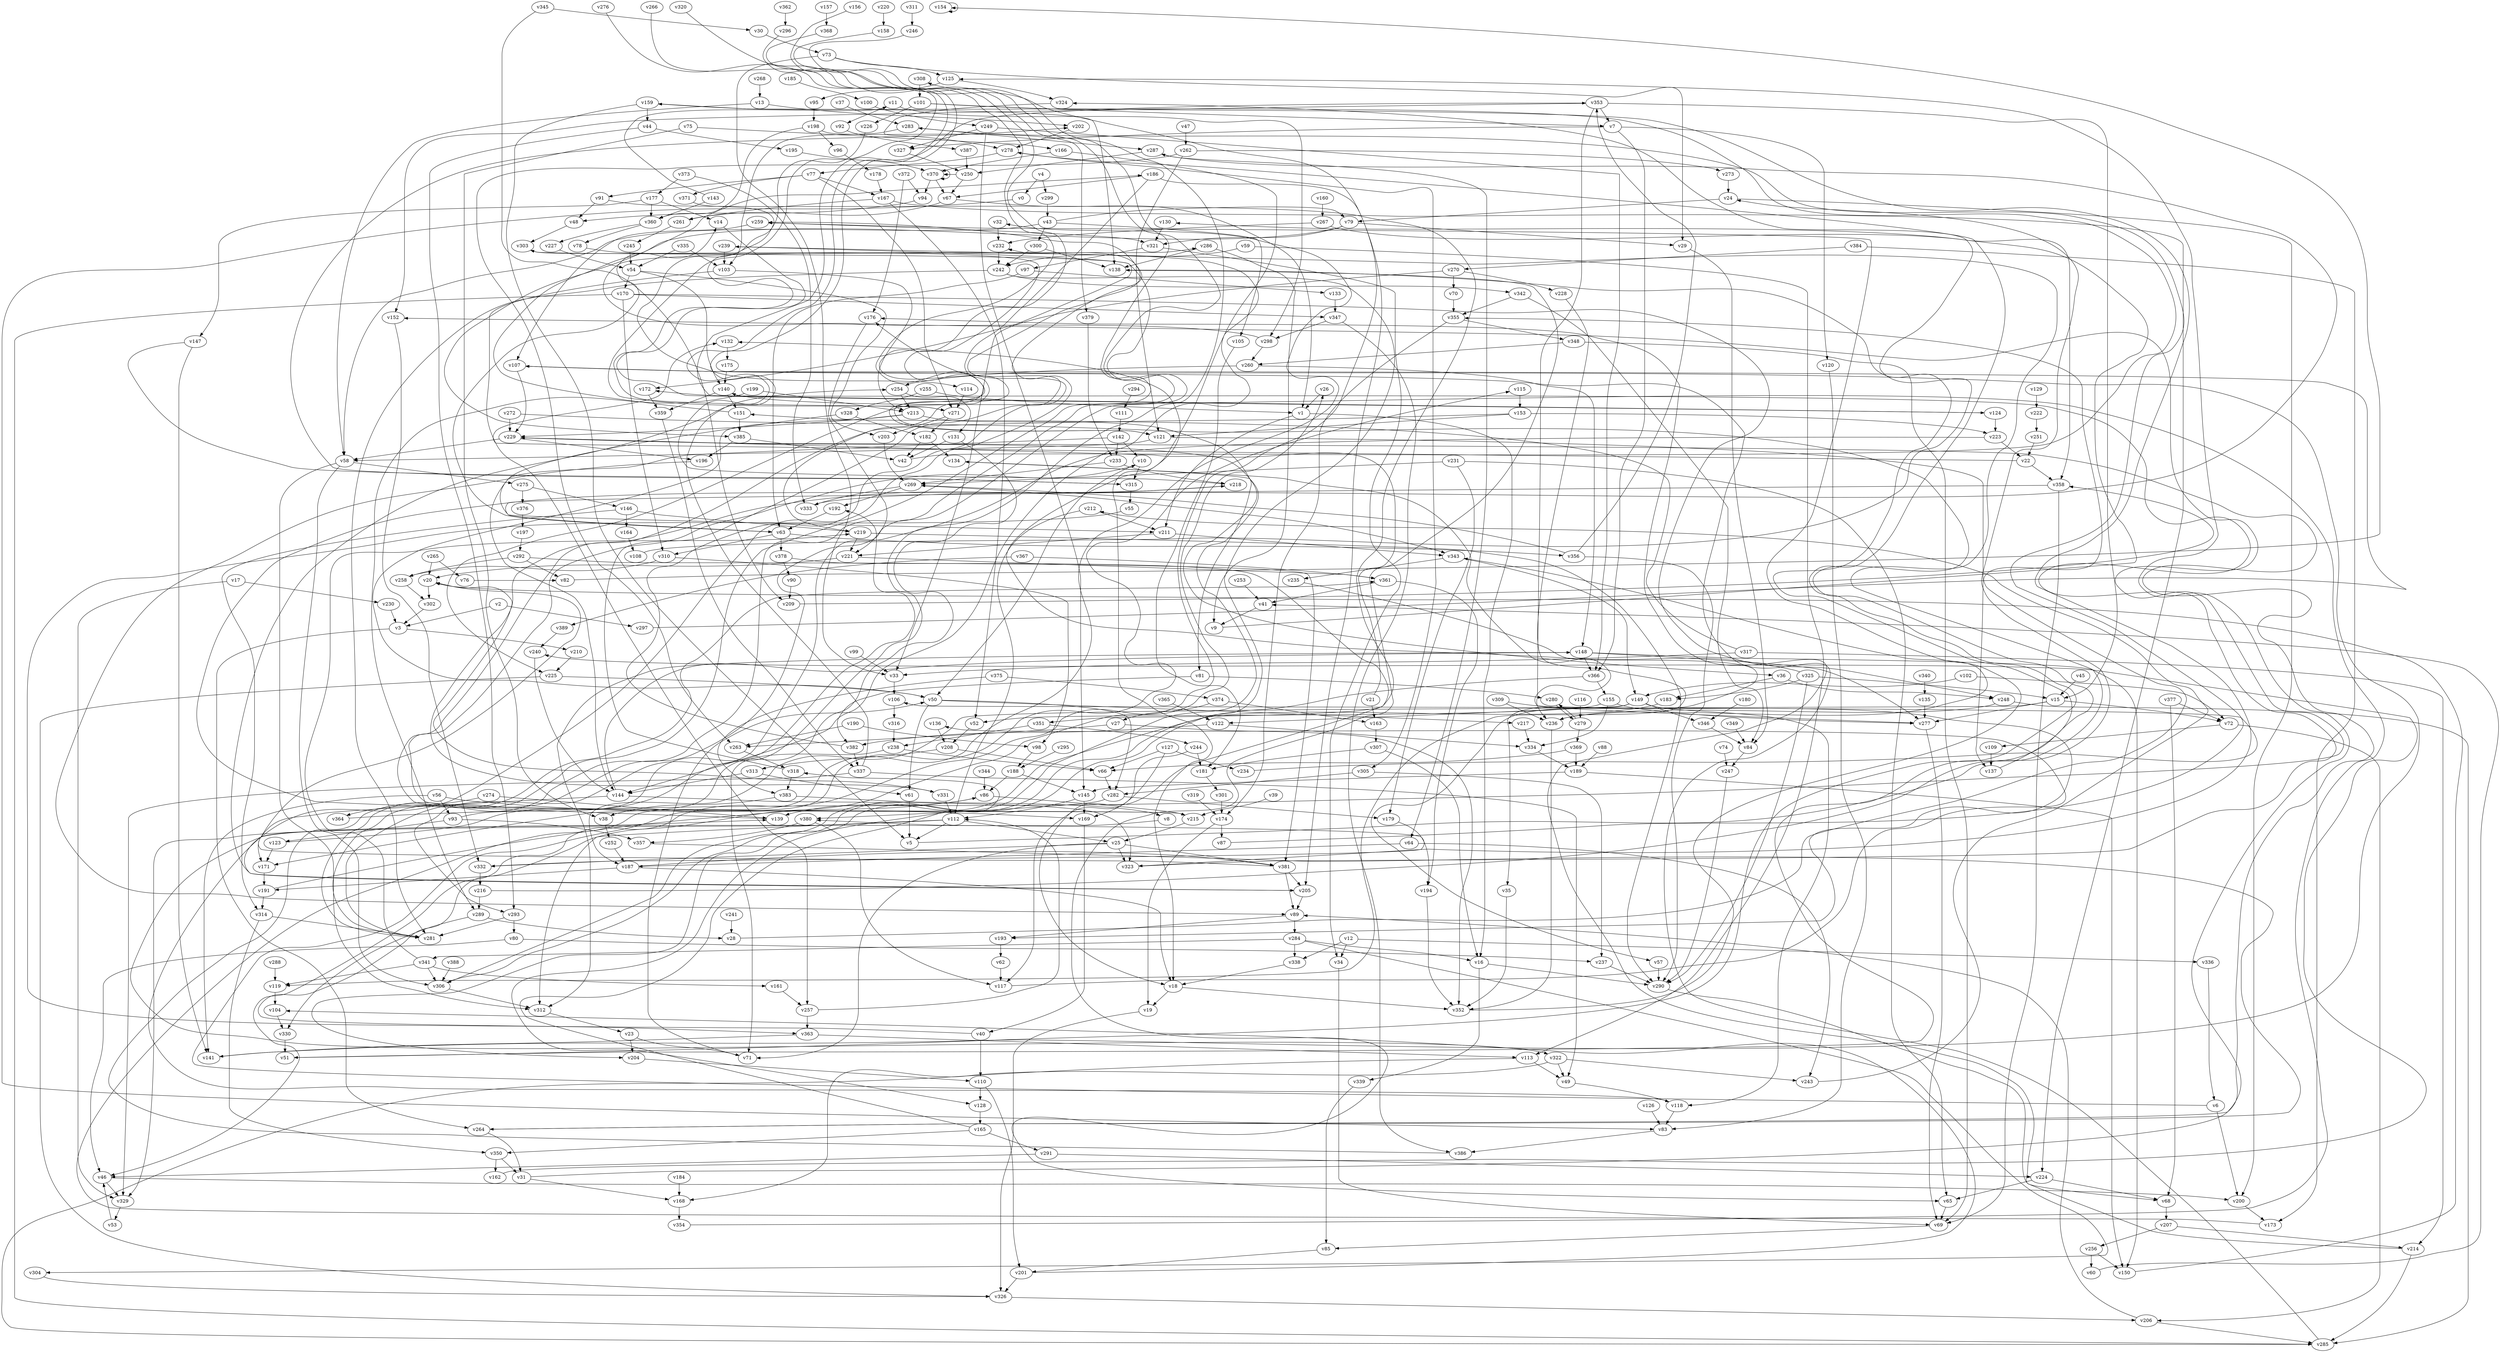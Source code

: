 // Benchmark game 576 - 390 vertices
// time_bound: 8
// targets: v48
digraph G {
    v0 [name="v0", player=1];
    v1 [name="v1", player=1];
    v2 [name="v2", player=0];
    v3 [name="v3", player=0];
    v4 [name="v4", player=0];
    v5 [name="v5", player=0];
    v6 [name="v6", player=0];
    v7 [name="v7", player=0];
    v8 [name="v8", player=0];
    v9 [name="v9", player=1];
    v10 [name="v10", player=1];
    v11 [name="v11", player=0];
    v12 [name="v12", player=0];
    v13 [name="v13", player=0];
    v14 [name="v14", player=0];
    v15 [name="v15", player=0];
    v16 [name="v16", player=1];
    v17 [name="v17", player=1];
    v18 [name="v18", player=0];
    v19 [name="v19", player=0];
    v20 [name="v20", player=1];
    v21 [name="v21", player=1];
    v22 [name="v22", player=1];
    v23 [name="v23", player=1];
    v24 [name="v24", player=0];
    v25 [name="v25", player=0];
    v26 [name="v26", player=1];
    v27 [name="v27", player=1];
    v28 [name="v28", player=0];
    v29 [name="v29", player=1];
    v30 [name="v30", player=1];
    v31 [name="v31", player=1];
    v32 [name="v32", player=1];
    v33 [name="v33", player=0];
    v34 [name="v34", player=0];
    v35 [name="v35", player=1];
    v36 [name="v36", player=1];
    v37 [name="v37", player=0];
    v38 [name="v38", player=1];
    v39 [name="v39", player=0];
    v40 [name="v40", player=1];
    v41 [name="v41", player=1];
    v42 [name="v42", player=1];
    v43 [name="v43", player=0];
    v44 [name="v44", player=1];
    v45 [name="v45", player=0];
    v46 [name="v46", player=1];
    v47 [name="v47", player=0];
    v48 [name="v48", player=0, target=1];
    v49 [name="v49", player=0];
    v50 [name="v50", player=1];
    v51 [name="v51", player=0];
    v52 [name="v52", player=0];
    v53 [name="v53", player=0];
    v54 [name="v54", player=0];
    v55 [name="v55", player=0];
    v56 [name="v56", player=1];
    v57 [name="v57", player=0];
    v58 [name="v58", player=1];
    v59 [name="v59", player=0];
    v60 [name="v60", player=0];
    v61 [name="v61", player=0];
    v62 [name="v62", player=0];
    v63 [name="v63", player=1];
    v64 [name="v64", player=1];
    v65 [name="v65", player=1];
    v66 [name="v66", player=0];
    v67 [name="v67", player=0];
    v68 [name="v68", player=1];
    v69 [name="v69", player=1];
    v70 [name="v70", player=0];
    v71 [name="v71", player=1];
    v72 [name="v72", player=0];
    v73 [name="v73", player=0];
    v74 [name="v74", player=1];
    v75 [name="v75", player=1];
    v76 [name="v76", player=0];
    v77 [name="v77", player=1];
    v78 [name="v78", player=0];
    v79 [name="v79", player=1];
    v80 [name="v80", player=0];
    v81 [name="v81", player=0];
    v82 [name="v82", player=0];
    v83 [name="v83", player=0];
    v84 [name="v84", player=0];
    v85 [name="v85", player=0];
    v86 [name="v86", player=0];
    v87 [name="v87", player=0];
    v88 [name="v88", player=0];
    v89 [name="v89", player=0];
    v90 [name="v90", player=1];
    v91 [name="v91", player=0];
    v92 [name="v92", player=1];
    v93 [name="v93", player=0];
    v94 [name="v94", player=0];
    v95 [name="v95", player=0];
    v96 [name="v96", player=1];
    v97 [name="v97", player=0];
    v98 [name="v98", player=1];
    v99 [name="v99", player=1];
    v100 [name="v100", player=1];
    v101 [name="v101", player=0];
    v102 [name="v102", player=0];
    v103 [name="v103", player=1];
    v104 [name="v104", player=0];
    v105 [name="v105", player=1];
    v106 [name="v106", player=0];
    v107 [name="v107", player=1];
    v108 [name="v108", player=0];
    v109 [name="v109", player=0];
    v110 [name="v110", player=0];
    v111 [name="v111", player=1];
    v112 [name="v112", player=0];
    v113 [name="v113", player=1];
    v114 [name="v114", player=1];
    v115 [name="v115", player=0];
    v116 [name="v116", player=0];
    v117 [name="v117", player=0];
    v118 [name="v118", player=0];
    v119 [name="v119", player=0];
    v120 [name="v120", player=0];
    v121 [name="v121", player=1];
    v122 [name="v122", player=1];
    v123 [name="v123", player=0];
    v124 [name="v124", player=1];
    v125 [name="v125", player=0];
    v126 [name="v126", player=0];
    v127 [name="v127", player=0];
    v128 [name="v128", player=0];
    v129 [name="v129", player=0];
    v130 [name="v130", player=0];
    v131 [name="v131", player=1];
    v132 [name="v132", player=0];
    v133 [name="v133", player=1];
    v134 [name="v134", player=1];
    v135 [name="v135", player=1];
    v136 [name="v136", player=0];
    v137 [name="v137", player=1];
    v138 [name="v138", player=0];
    v139 [name="v139", player=0];
    v140 [name="v140", player=0];
    v141 [name="v141", player=0];
    v142 [name="v142", player=1];
    v143 [name="v143", player=1];
    v144 [name="v144", player=0];
    v145 [name="v145", player=1];
    v146 [name="v146", player=0];
    v147 [name="v147", player=1];
    v148 [name="v148", player=1];
    v149 [name="v149", player=0];
    v150 [name="v150", player=1];
    v151 [name="v151", player=0];
    v152 [name="v152", player=1];
    v153 [name="v153", player=0];
    v154 [name="v154", player=0];
    v155 [name="v155", player=0];
    v156 [name="v156", player=0];
    v157 [name="v157", player=1];
    v158 [name="v158", player=0];
    v159 [name="v159", player=1];
    v160 [name="v160", player=0];
    v161 [name="v161", player=1];
    v162 [name="v162", player=1];
    v163 [name="v163", player=0];
    v164 [name="v164", player=0];
    v165 [name="v165", player=1];
    v166 [name="v166", player=1];
    v167 [name="v167", player=1];
    v168 [name="v168", player=0];
    v169 [name="v169", player=1];
    v170 [name="v170", player=1];
    v171 [name="v171", player=1];
    v172 [name="v172", player=0];
    v173 [name="v173", player=1];
    v174 [name="v174", player=1];
    v175 [name="v175", player=1];
    v176 [name="v176", player=0];
    v177 [name="v177", player=0];
    v178 [name="v178", player=1];
    v179 [name="v179", player=0];
    v180 [name="v180", player=1];
    v181 [name="v181", player=0];
    v182 [name="v182", player=1];
    v183 [name="v183", player=0];
    v184 [name="v184", player=1];
    v185 [name="v185", player=0];
    v186 [name="v186", player=1];
    v187 [name="v187", player=0];
    v188 [name="v188", player=1];
    v189 [name="v189", player=0];
    v190 [name="v190", player=1];
    v191 [name="v191", player=1];
    v192 [name="v192", player=0];
    v193 [name="v193", player=1];
    v194 [name="v194", player=0];
    v195 [name="v195", player=1];
    v196 [name="v196", player=1];
    v197 [name="v197", player=0];
    v198 [name="v198", player=0];
    v199 [name="v199", player=1];
    v200 [name="v200", player=0];
    v201 [name="v201", player=1];
    v202 [name="v202", player=1];
    v203 [name="v203", player=0];
    v204 [name="v204", player=1];
    v205 [name="v205", player=1];
    v206 [name="v206", player=0];
    v207 [name="v207", player=1];
    v208 [name="v208", player=1];
    v209 [name="v209", player=1];
    v210 [name="v210", player=0];
    v211 [name="v211", player=1];
    v212 [name="v212", player=0];
    v213 [name="v213", player=0];
    v214 [name="v214", player=0];
    v215 [name="v215", player=1];
    v216 [name="v216", player=1];
    v217 [name="v217", player=1];
    v218 [name="v218", player=1];
    v219 [name="v219", player=0];
    v220 [name="v220", player=0];
    v221 [name="v221", player=1];
    v222 [name="v222", player=1];
    v223 [name="v223", player=0];
    v224 [name="v224", player=0];
    v225 [name="v225", player=1];
    v226 [name="v226", player=1];
    v227 [name="v227", player=0];
    v228 [name="v228", player=0];
    v229 [name="v229", player=1];
    v230 [name="v230", player=0];
    v231 [name="v231", player=0];
    v232 [name="v232", player=1];
    v233 [name="v233", player=1];
    v234 [name="v234", player=1];
    v235 [name="v235", player=0];
    v236 [name="v236", player=0];
    v237 [name="v237", player=1];
    v238 [name="v238", player=0];
    v239 [name="v239", player=0];
    v240 [name="v240", player=1];
    v241 [name="v241", player=0];
    v242 [name="v242", player=0];
    v243 [name="v243", player=0];
    v244 [name="v244", player=1];
    v245 [name="v245", player=0];
    v246 [name="v246", player=1];
    v247 [name="v247", player=0];
    v248 [name="v248", player=1];
    v249 [name="v249", player=1];
    v250 [name="v250", player=1];
    v251 [name="v251", player=0];
    v252 [name="v252", player=0];
    v253 [name="v253", player=1];
    v254 [name="v254", player=0];
    v255 [name="v255", player=1];
    v256 [name="v256", player=1];
    v257 [name="v257", player=0];
    v258 [name="v258", player=0];
    v259 [name="v259", player=0];
    v260 [name="v260", player=1];
    v261 [name="v261", player=1];
    v262 [name="v262", player=0];
    v263 [name="v263", player=1];
    v264 [name="v264", player=1];
    v265 [name="v265", player=0];
    v266 [name="v266", player=0];
    v267 [name="v267", player=1];
    v268 [name="v268", player=0];
    v269 [name="v269", player=1];
    v270 [name="v270", player=0];
    v271 [name="v271", player=1];
    v272 [name="v272", player=0];
    v273 [name="v273", player=0];
    v274 [name="v274", player=1];
    v275 [name="v275", player=1];
    v276 [name="v276", player=1];
    v277 [name="v277", player=0];
    v278 [name="v278", player=1];
    v279 [name="v279", player=0];
    v280 [name="v280", player=1];
    v281 [name="v281", player=0];
    v282 [name="v282", player=0];
    v283 [name="v283", player=0];
    v284 [name="v284", player=1];
    v285 [name="v285", player=0];
    v286 [name="v286", player=1];
    v287 [name="v287", player=0];
    v288 [name="v288", player=0];
    v289 [name="v289", player=1];
    v290 [name="v290", player=0];
    v291 [name="v291", player=1];
    v292 [name="v292", player=0];
    v293 [name="v293", player=0];
    v294 [name="v294", player=0];
    v295 [name="v295", player=1];
    v296 [name="v296", player=1];
    v297 [name="v297", player=0];
    v298 [name="v298", player=0];
    v299 [name="v299", player=1];
    v300 [name="v300", player=0];
    v301 [name="v301", player=1];
    v302 [name="v302", player=1];
    v303 [name="v303", player=0];
    v304 [name="v304", player=1];
    v305 [name="v305", player=0];
    v306 [name="v306", player=0];
    v307 [name="v307", player=1];
    v308 [name="v308", player=1];
    v309 [name="v309", player=0];
    v310 [name="v310", player=1];
    v311 [name="v311", player=1];
    v312 [name="v312", player=0];
    v313 [name="v313", player=1];
    v314 [name="v314", player=1];
    v315 [name="v315", player=1];
    v316 [name="v316", player=0];
    v317 [name="v317", player=0];
    v318 [name="v318", player=1];
    v319 [name="v319", player=0];
    v320 [name="v320", player=1];
    v321 [name="v321", player=0];
    v322 [name="v322", player=0];
    v323 [name="v323", player=0];
    v324 [name="v324", player=0];
    v325 [name="v325", player=0];
    v326 [name="v326", player=0];
    v327 [name="v327", player=1];
    v328 [name="v328", player=1];
    v329 [name="v329", player=0];
    v330 [name="v330", player=0];
    v331 [name="v331", player=0];
    v332 [name="v332", player=1];
    v333 [name="v333", player=0];
    v334 [name="v334", player=0];
    v335 [name="v335", player=0];
    v336 [name="v336", player=0];
    v337 [name="v337", player=0];
    v338 [name="v338", player=0];
    v339 [name="v339", player=0];
    v340 [name="v340", player=0];
    v341 [name="v341", player=1];
    v342 [name="v342", player=1];
    v343 [name="v343", player=1];
    v344 [name="v344", player=0];
    v345 [name="v345", player=1];
    v346 [name="v346", player=0];
    v347 [name="v347", player=0];
    v348 [name="v348", player=0];
    v349 [name="v349", player=1];
    v350 [name="v350", player=1];
    v351 [name="v351", player=1];
    v352 [name="v352", player=1];
    v353 [name="v353", player=1];
    v354 [name="v354", player=0];
    v355 [name="v355", player=0];
    v356 [name="v356", player=0];
    v357 [name="v357", player=1];
    v358 [name="v358", player=1];
    v359 [name="v359", player=0];
    v360 [name="v360", player=0];
    v361 [name="v361", player=0];
    v362 [name="v362", player=1];
    v363 [name="v363", player=0];
    v364 [name="v364", player=1];
    v365 [name="v365", player=0];
    v366 [name="v366", player=0];
    v367 [name="v367", player=1];
    v368 [name="v368", player=1];
    v369 [name="v369", player=1];
    v370 [name="v370", player=0];
    v371 [name="v371", player=0];
    v372 [name="v372", player=0];
    v373 [name="v373", player=0];
    v374 [name="v374", player=0];
    v375 [name="v375", player=0];
    v376 [name="v376", player=1];
    v377 [name="v377", player=0];
    v378 [name="v378", player=1];
    v379 [name="v379", player=0];
    v380 [name="v380", player=0];
    v381 [name="v381", player=1];
    v382 [name="v382", player=0];
    v383 [name="v383", player=1];
    v384 [name="v384", player=1];
    v385 [name="v385", player=1];
    v386 [name="v386", player=1];
    v387 [name="v387", player=0];
    v388 [name="v388", player=0];
    v389 [name="v389", player=1];

    v0 -> v83 [constraint="t mod 3 == 1"];
    v1 -> v211;
    v2 -> v3;
    v3 -> v264;
    v4 -> v0;
    v5 -> v24 [constraint="t >= 3"];
    v6 -> v115 [constraint="t mod 2 == 1"];
    v7 -> v366;
    v8 -> v322 [constraint="t < 5"];
    v9 -> v130 [constraint="t >= 2"];
    v10 -> v50;
    v11 -> v298;
    v12 -> v336;
    v13 -> v58;
    v14 -> v124 [constraint="t mod 2 == 1"];
    v15 -> v187 [constraint="t < 11"];
    v16 -> v339;
    v17 -> v230;
    v18 -> v352;
    v19 -> v326;
    v20 -> v302;
    v21 -> v229 [constraint="t >= 4"];
    v22 -> v132 [constraint="t < 8"];
    v23 -> v204;
    v24 -> v200;
    v25 -> v381;
    v26 -> v1;
    v27 -> v263;
    v28 -> v355 [constraint="t < 5"];
    v29 -> v84;
    v30 -> v73;
    v31 -> v125 [constraint="t < 14"];
    v32 -> v232;
    v33 -> v106;
    v34 -> v69;
    v35 -> v352;
    v36 -> v248;
    v37 -> v283;
    v38 -> v252;
    v39 -> v215;
    v40 -> v26 [constraint="t < 14"];
    v41 -> v9;
    v42 -> v159 [constraint="t >= 3"];
    v43 -> v79 [constraint="t >= 3"];
    v44 -> v195;
    v45 -> v15;
    v46 -> v200;
    v47 -> v262;
    v48 -> v303;
    v49 -> v118;
    v50 -> v61;
    v51 -> v278 [constraint="t >= 5"];
    v52 -> v208;
    v53 -> v46;
    v54 -> v203;
    v55 -> v363 [constraint="t >= 5"];
    v56 -> v93;
    v57 -> v290;
    v58 -> v312;
    v59 -> v242;
    v60 -> v41 [constraint="t mod 5 == 0"];
    v61 -> v5;
    v62 -> v117;
    v63 -> v14 [constraint="t >= 3"];
    v64 -> v187;
    v65 -> v69;
    v66 -> v282;
    v67 -> v261;
    v68 -> v207;
    v69 -> v85;
    v70 -> v355;
    v71 -> v50;
    v72 -> v109;
    v73 -> v33;
    v74 -> v247;
    v75 -> v38;
    v76 -> v82 [constraint="t mod 3 == 2"];
    v77 -> v371;
    v78 -> v144 [constraint="t mod 5 == 1"];
    v79 -> v385 [constraint="t >= 2"];
    v80 -> v46;
    v81 -> v280;
    v82 -> v154 [constraint="t mod 3 == 0"];
    v83 -> v386;
    v84 -> v247;
    v85 -> v201;
    v86 -> v215;
    v87 -> v283 [constraint="t < 13"];
    v88 -> v189;
    v89 -> v284;
    v90 -> v209;
    v91 -> v351 [constraint="t < 13"];
    v92 -> v387;
    v93 -> v192 [constraint="t mod 5 == 0"];
    v94 -> v48 [constraint="t mod 3 == 1"];
    v95 -> v198;
    v96 -> v178;
    v97 -> v133;
    v98 -> v188;
    v99 -> v33;
    v100 -> v249;
    v101 -> v323 [constraint="t < 6"];
    v102 -> v72;
    v103 -> v257;
    v104 -> v330;
    v105 -> v181;
    v106 -> v316;
    v107 -> v229;
    v108 -> v324 [constraint="t >= 4"];
    v109 -> v137;
    v110 -> v201;
    v111 -> v142;
    v112 -> v25;
    v113 -> v285 [constraint="t >= 5"];
    v114 -> v271;
    v115 -> v153;
    v116 -> v279;
    v117 -> v136 [constraint="t >= 3"];
    v118 -> v232 [constraint="t < 11"];
    v119 -> v104;
    v120 -> v83;
    v121 -> v58;
    v122 -> v334;
    v123 -> v308 [constraint="t mod 5 == 0"];
    v124 -> v353 [constraint="t >= 4"];
    v125 -> v324;
    v126 -> v83;
    v127 -> v169;
    v128 -> v165;
    v129 -> v222;
    v130 -> v321;
    v131 -> v171 [constraint="t mod 5 == 2"];
    v132 -> v175;
    v133 -> v347;
    v134 -> v277 [constraint="t mod 5 == 0"];
    v135 -> v277;
    v136 -> v208;
    v137 -> v138 [constraint="t mod 2 == 1"];
    v138 -> v65 [constraint="t < 10"];
    v139 -> v218 [constraint="t >= 1"];
    v140 -> v359;
    v141 -> v107 [constraint="t mod 4 == 1"];
    v142 -> v211 [constraint="t mod 5 == 4"];
    v143 -> v11 [constraint="t mod 5 == 4"];
    v144 -> v171;
    v145 -> v169;
    v146 -> v314;
    v147 -> v315 [constraint="t mod 3 == 1"];
    v148 -> v366;
    v149 -> v346;
    v150 -> v20 [constraint="t >= 3"];
    v151 -> v186 [constraint="t >= 5"];
    v152 -> v332;
    v153 -> v219 [constraint="t >= 1"];
    v154 -> v154 [constraint="t < 9"];
    v155 -> v52;
    v156 -> v281 [constraint="t >= 2"];
    v157 -> v368;
    v158 -> v281 [constraint="t mod 2 == 1"];
    v159 -> v44;
    v160 -> v267;
    v161 -> v257;
    v162 -> v240 [constraint="t < 11"];
    v163 -> v307;
    v164 -> v108;
    v165 -> v318 [constraint="t mod 3 == 0"];
    v166 -> v370;
    v167 -> v52;
    v168 -> v354;
    v169 -> v40;
    v170 -> v248 [constraint="t mod 2 == 1"];
    v171 -> v191;
    v172 -> v359;
    v173 -> v32 [constraint="t >= 4"];
    v174 -> v19;
    v175 -> v140;
    v176 -> v221;
    v177 -> v147;
    v178 -> v167;
    v179 -> v194 [constraint="t < 8"];
    v180 -> v346;
    v181 -> v301;
    v182 -> v134;
    v183 -> v306 [constraint="t mod 2 == 1"];
    v184 -> v168;
    v185 -> v100;
    v186 -> v215 [constraint="t mod 5 == 3"];
    v187 -> v381 [constraint="t mod 5 == 2"];
    v188 -> v145;
    v189 -> v145;
    v190 -> v98;
    v191 -> v86 [constraint="t mod 5 == 2"];
    v192 -> v63;
    v193 -> v62;
    v194 -> v352;
    v195 -> v370;
    v196 -> v89 [constraint="t >= 1"];
    v197 -> v292;
    v198 -> v96;
    v199 -> v289;
    v200 -> v173;
    v201 -> v104 [constraint="t >= 4"];
    v202 -> v278;
    v203 -> v269;
    v204 -> v110;
    v205 -> v139 [constraint="t >= 1"];
    v206 -> v285;
    v207 -> v214;
    v208 -> v313;
    v209 -> v358 [constraint="t < 12"];
    v210 -> v225;
    v211 -> v343;
    v212 -> v112;
    v213 -> v50 [constraint="t < 10"];
    v214 -> v176 [constraint="t mod 2 == 0"];
    v215 -> v10 [constraint="t mod 5 == 3"];
    v216 -> v239 [constraint="t mod 3 == 1"];
    v217 -> v334;
    v218 -> v331 [constraint="t >= 4"];
    v219 -> v221;
    v220 -> v158;
    v221 -> v20;
    v222 -> v251;
    v223 -> v293 [constraint="t >= 4"];
    v224 -> v68;
    v225 -> v326;
    v226 -> v114 [constraint="t mod 3 == 0"];
    v227 -> v54;
    v228 -> v119 [constraint="t >= 3"];
    v229 -> v36 [constraint="t >= 5"];
    v230 -> v3;
    v231 -> v269;
    v232 -> v242;
    v233 -> v269;
    v234 -> v106 [constraint="t >= 1"];
    v235 -> v57 [constraint="t >= 5"];
    v236 -> v343 [constraint="t mod 4 == 0"];
    v237 -> v290;
    v238 -> v66;
    v239 -> v172 [constraint="t >= 4"];
    v240 -> v144;
    v241 -> v28;
    v242 -> v128 [constraint="t >= 2"];
    v243 -> v212 [constraint="t >= 4"];
    v244 -> v181;
    v245 -> v54;
    v246 -> v46 [constraint="t < 11"];
    v247 -> v290;
    v248 -> v236;
    v249 -> v366;
    v250 -> v370 [constraint="t >= 4"];
    v251 -> v22;
    v252 -> v187;
    v253 -> v41;
    v254 -> v131;
    v255 -> v1;
    v256 -> v60;
    v257 -> v112;
    v258 -> v302;
    v259 -> v107;
    v260 -> v254;
    v261 -> v245;
    v262 -> v273;
    v263 -> v318;
    v264 -> v229 [constraint="t >= 5"];
    v265 -> v20;
    v266 -> v218 [constraint="t mod 3 == 2"];
    v267 -> v232;
    v268 -> v13;
    v269 -> v333;
    v270 -> v228;
    v271 -> v203;
    v272 -> v51 [constraint="t >= 5"];
    v273 -> v24;
    v274 -> v364;
    v275 -> v376;
    v276 -> v271 [constraint="t mod 3 == 1"];
    v277 -> v69;
    v278 -> v77;
    v279 -> v280;
    v280 -> v279;
    v281 -> v303 [constraint="t mod 4 == 3"];
    v282 -> v380;
    v283 -> v103;
    v284 -> v304 [constraint="t < 12"];
    v285 -> v107 [constraint="t < 7"];
    v286 -> v9;
    v287 -> v64;
    v288 -> v119;
    v289 -> v28;
    v290 -> v68 [constraint="t mod 5 == 0"];
    v291 -> v46;
    v292 -> v258;
    v293 -> v281;
    v294 -> v111;
    v295 -> v188;
    v296 -> v121 [constraint="t >= 4"];
    v297 -> v107 [constraint="t mod 5 == 3"];
    v298 -> v286 [constraint="t >= 2"];
    v299 -> v43;
    v300 -> v242;
    v301 -> v174;
    v302 -> v3;
    v303 -> v225 [constraint="t < 7"];
    v304 -> v326;
    v305 -> v282;
    v306 -> v134 [constraint="t < 8"];
    v307 -> v181;
    v308 -> v101;
    v309 -> v193 [constraint="t >= 4"];
    v310 -> v258;
    v311 -> v246;
    v312 -> v23;
    v313 -> v61;
    v314 -> v350;
    v315 -> v202 [constraint="t < 8"];
    v316 -> v238;
    v317 -> v151 [constraint="t mod 4 == 0"];
    v318 -> v176 [constraint="t mod 3 == 2"];
    v319 -> v174;
    v320 -> v205 [constraint="t mod 5 == 0"];
    v321 -> v97;
    v322 -> v168;
    v323 -> v172 [constraint="t >= 5"];
    v324 -> v278 [constraint="t >= 1"];
    v325 -> v132 [constraint="t >= 5"];
    v326 -> v206;
    v327 -> v250;
    v328 -> v144;
    v329 -> v53;
    v330 -> v51;
    v331 -> v20 [constraint="t < 6"];
    v332 -> v380 [constraint="t < 7"];
    v333 -> v287 [constraint="t >= 1"];
    v334 -> v189;
    v335 -> v103;
    v336 -> v6;
    v337 -> v49;
    v338 -> v18;
    v339 -> v85;
    v340 -> v135;
    v341 -> v119;
    v342 -> v84;
    v343 -> v149;
    v344 -> v86;
    v345 -> v30;
    v346 -> v84;
    v347 -> v298;
    v348 -> v69;
    v349 -> v84;
    v350 -> v162;
    v351 -> v238;
    v352 -> v259 [constraint="t < 12"];
    v353 -> v15;
    v354 -> v140 [constraint="t < 12"];
    v355 -> v174;
    v356 -> v353 [constraint="t mod 5 == 1"];
    v357 -> v264 [constraint="t mod 4 == 0"];
    v358 -> v63 [constraint="t mod 3 == 0"];
    v359 -> v337;
    v360 -> v78;
    v361 -> v41;
    v362 -> v296;
    v363 -> v141;
    v364 -> v152 [constraint="t mod 2 == 1"];
    v365 -> v122;
    v366 -> v204 [constraint="t < 13"];
    v367 -> v389;
    v368 -> v121 [constraint="t >= 5"];
    v369 -> v66 [constraint="t >= 3"];
    v370 -> v94;
    v371 -> v271 [constraint="t mod 5 == 3"];
    v372 -> v176;
    v373 -> v177;
    v374 -> v163;
    v375 -> v383;
    v376 -> v197;
    v377 -> v68;
    v378 -> v18 [constraint="t >= 2"];
    v379 -> v233;
    v380 -> v357;
    v381 -> v20 [constraint="t mod 4 == 3"];
    v382 -> v259 [constraint="t >= 2"];
    v383 -> v8;
    v384 -> v173;
    v385 -> v42;
    v386 -> v361 [constraint="t mod 2 == 1"];
    v387 -> v250;
    v388 -> v306;
    v389 -> v240;
    v363 -> v113;
    v367 -> v361;
    v187 -> v18;
    v382 -> v337;
    v118 -> v83;
    v372 -> v94;
    v112 -> v329;
    v12 -> v338;
    v177 -> v14;
    v307 -> v16;
    v201 -> v326;
    v283 -> v287;
    v144 -> v323;
    v122 -> v382;
    v50 -> v282;
    v165 -> v291;
    v289 -> v330;
    v216 -> v289;
    v31 -> v168;
    v113 -> v49;
    v385 -> v196;
    v345 -> v209;
    v80 -> v237;
    v3 -> v210;
    v270 -> v33;
    v381 -> v89;
    v356 -> v269;
    v317 -> v214;
    v377 -> v72;
    v2 -> v297;
    v125 -> v95;
    v212 -> v211;
    v256 -> v150;
    v63 -> v356;
    v284 -> v338;
    v353 -> v7;
    v347 -> v386;
    v219 -> v290;
    v25 -> v71;
    v282 -> v179;
    v159 -> v5;
    v73 -> v125;
    v155 -> v334;
    v131 -> v42;
    v86 -> v139;
    v366 -> v155;
    v151 -> v385;
    v206 -> v89;
    v187 -> v191;
    v284 -> v16;
    v143 -> v360;
    v265 -> v76;
    v353 -> v152;
    v298 -> v260;
    v110 -> v128;
    v43 -> v105;
    v146 -> v164;
    v148 -> v277;
    v264 -> v31;
    v149 -> v118;
    v50 -> v217;
    v23 -> v71;
    v335 -> v54;
    v231 -> v179;
    v13 -> v202;
    v127 -> v66;
    v145 -> v112;
    v259 -> v321;
    v314 -> v281;
    v170 -> v347;
    v153 -> v223;
    v159 -> v138;
    v287 -> v250;
    v380 -> v117;
    v22 -> v358;
    v198 -> v360;
    v325 -> v183;
    v147 -> v141;
    v56 -> v169;
    v43 -> v58;
    v103 -> v213;
    v182 -> v42;
    v149 -> v35;
    v24 -> v79;
    v215 -> v25;
    v18 -> v19;
    v356 -> v290;
    v305 -> v237;
    v291 -> v224;
    v199 -> v213;
    v360 -> v227;
    v325 -> v15;
    v58 -> v306;
    v44 -> v293;
    v6 -> v200;
    v1 -> v16;
    v242 -> v281;
    v75 -> v166;
    v342 -> v355;
    v186 -> v67;
    v272 -> v229;
    v249 -> v145;
    v325 -> v290;
    v123 -> v171;
    v378 -> v90;
    v214 -> v285;
    v56 -> v141;
    v188 -> v86;
    v167 -> v224;
    v101 -> v7;
    v231 -> v65;
    v229 -> v58;
    v15 -> v277;
    v58 -> v275;
    v43 -> v300;
    v72 -> v206;
    v16 -> v290;
    v97 -> v63;
    v322 -> v243;
    v309 -> v236;
    v170 -> v310;
    v207 -> v256;
    v79 -> v321;
    v223 -> v22;
    v25 -> v323;
    v81 -> v382;
    v328 -> v182;
    v337 -> v329;
    v242 -> v342;
    v236 -> v352;
    v292 -> v381;
    v262 -> v121;
    v146 -> v219;
    v271 -> v182;
    v25 -> v332;
    v177 -> v360;
    v374 -> v27;
    v140 -> v151;
    v148 -> v312;
    v59 -> v113;
    v4 -> v299;
    v269 -> v192;
    v91 -> v48;
    v127 -> v234;
    v208 -> v66;
    v142 -> v233;
    v300 -> v138;
    v149 -> v122;
    v112 -> v312;
    v54 -> v170;
    v77 -> v167;
    v313 -> v144;
    v343 -> v235;
    v318 -> v383;
    v93 -> v123;
    v270 -> v70;
    v322 -> v49;
    v267 -> v358;
    v332 -> v216;
    v15 -> v72;
    v233 -> v218;
    v250 -> v67;
    v165 -> v350;
    v370 -> v370;
    v77 -> v91;
    v101 -> v226;
    v40 -> v110;
    v17 -> v329;
    v350 -> v31;
    v186 -> v205;
    v12 -> v34;
    v262 -> v263;
    v381 -> v205;
    v225 -> v50;
    v348 -> v260;
    v229 -> v196;
    v124 -> v223;
    v77 -> v271;
    v142 -> v10;
    v148 -> v150;
    v205 -> v89;
    v224 -> v65;
    v351 -> v244;
    v54 -> v140;
    v293 -> v80;
    v292 -> v82;
    v46 -> v329;
    v317 -> v33;
    v63 -> v310;
    v153 -> v121;
    v257 -> v363;
    v170 -> v285;
    v27 -> v352;
    v358 -> v69;
    v7 -> v327;
    v269 -> v343;
    v279 -> v369;
    v155 -> v277;
    v211 -> v221;
    v190 -> v263;
    v375 -> v374;
    v341 -> v306;
    v254 -> v213;
    v369 -> v189;
    v112 -> v5;
    v260 -> v148;
    v63 -> v378;
    v121 -> v137;
    v10 -> v315;
    v198 -> v379;
    v331 -> v112;
    v284 -> v341;
    v341 -> v161;
    v321 -> v34;
    v355 -> v348;
    v274 -> v139;
    v36 -> v183;
    v191 -> v314;
    v238 -> v71;
    v278 -> v305;
    v361 -> v194;
    v341 -> v219;
    v213 -> v229;
    v275 -> v146;
    v167 -> v261;
    v255 -> v328;
    v89 -> v193;
    v221 -> v361;
    v337 -> v254;
    v21 -> v163;
    v213 -> v81;
    v239 -> v103;
    v189 -> v150;
    v79 -> v29;
    v310 -> v98;
    v174 -> v87;
    v102 -> v149;
    v383 -> v38;
    v93 -> v357;
    v373 -> v333;
    v7 -> v120;
    v306 -> v312;
    v144 -> v148;
    v67 -> v1;
    v244 -> v117;
    v286 -> v138;
    v315 -> v55;
    v384 -> v270;
    v73 -> v29;
    v353 -> v236;
    v166 -> v18;
    v11 -> v92;
    v370 -> v67;
    v248 -> v285;
    v249 -> v327;
    v64 -> v243;
}
